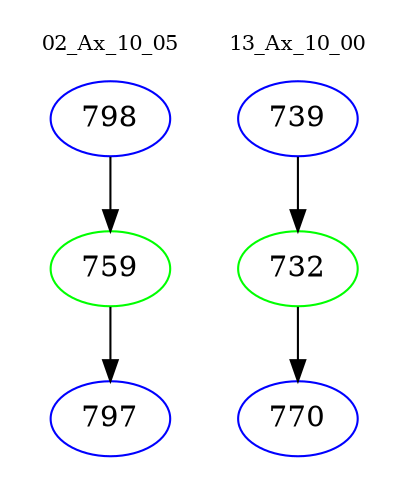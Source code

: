 digraph{
subgraph cluster_0 {
color = white
label = "02_Ax_10_05";
fontsize=10;
T0_798 [label="798", color="blue"]
T0_798 -> T0_759 [color="black"]
T0_759 [label="759", color="green"]
T0_759 -> T0_797 [color="black"]
T0_797 [label="797", color="blue"]
}
subgraph cluster_1 {
color = white
label = "13_Ax_10_00";
fontsize=10;
T1_739 [label="739", color="blue"]
T1_739 -> T1_732 [color="black"]
T1_732 [label="732", color="green"]
T1_732 -> T1_770 [color="black"]
T1_770 [label="770", color="blue"]
}
}
